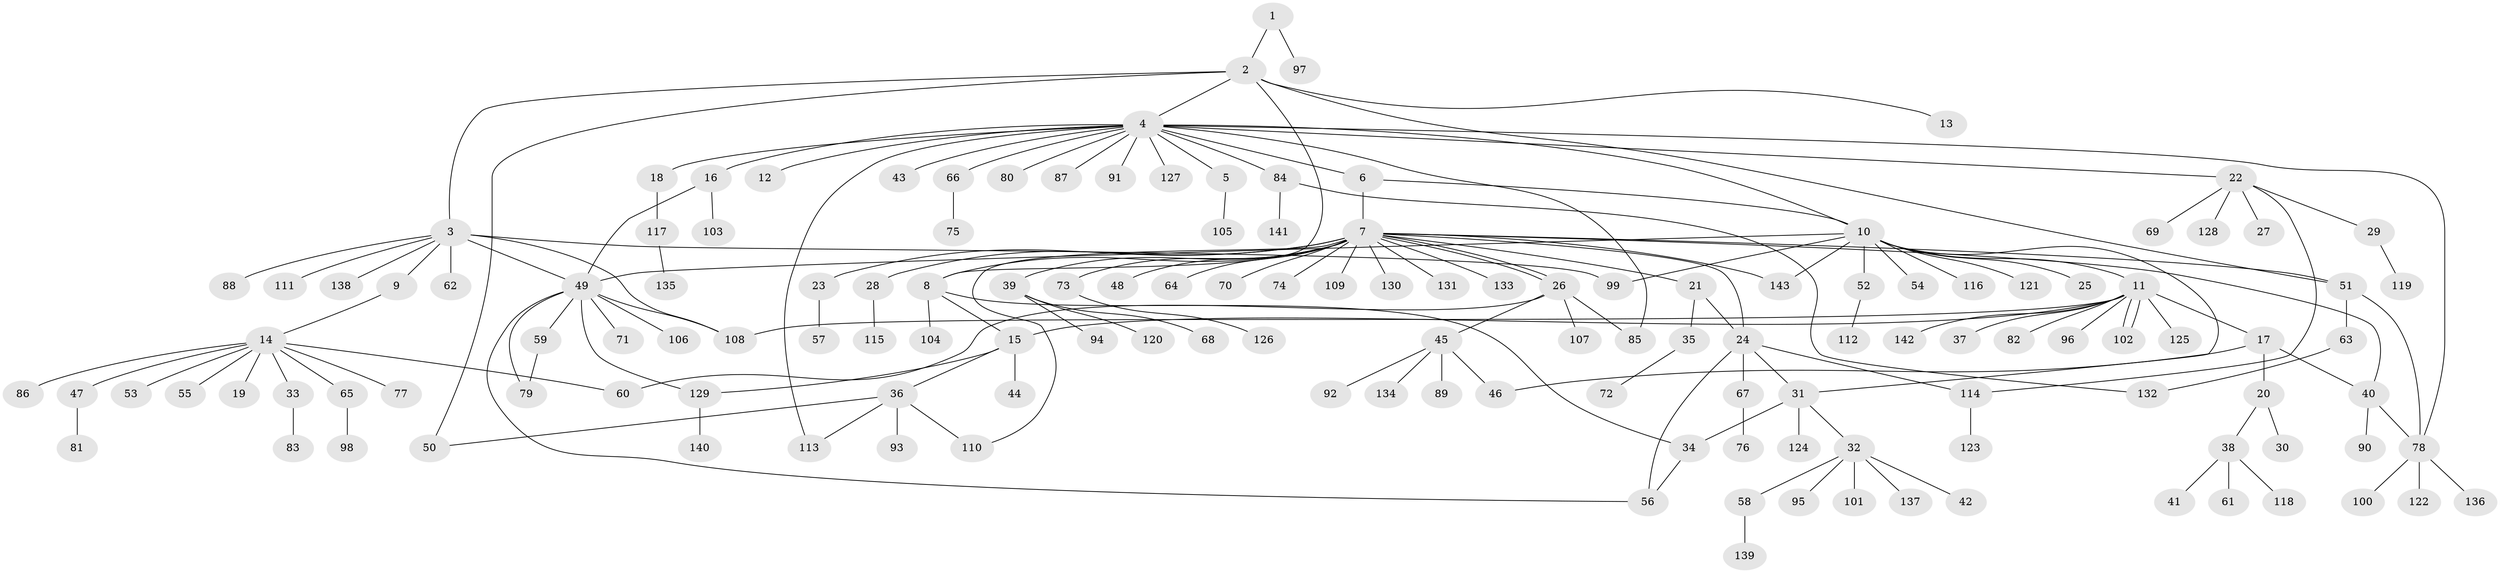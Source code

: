 // coarse degree distribution, {2: 0.12790697674418605, 4: 0.09302325581395349, 6: 0.03488372093023256, 5: 0.023255813953488372, 1: 0.5813953488372093, 9: 0.011627906976744186, 3: 0.05813953488372093, 16: 0.011627906976744186, 7: 0.023255813953488372, 10: 0.011627906976744186, 8: 0.011627906976744186, 18: 0.011627906976744186}
// Generated by graph-tools (version 1.1) at 2025/36/03/04/25 23:36:48]
// undirected, 143 vertices, 172 edges
graph export_dot {
  node [color=gray90,style=filled];
  1;
  2;
  3;
  4;
  5;
  6;
  7;
  8;
  9;
  10;
  11;
  12;
  13;
  14;
  15;
  16;
  17;
  18;
  19;
  20;
  21;
  22;
  23;
  24;
  25;
  26;
  27;
  28;
  29;
  30;
  31;
  32;
  33;
  34;
  35;
  36;
  37;
  38;
  39;
  40;
  41;
  42;
  43;
  44;
  45;
  46;
  47;
  48;
  49;
  50;
  51;
  52;
  53;
  54;
  55;
  56;
  57;
  58;
  59;
  60;
  61;
  62;
  63;
  64;
  65;
  66;
  67;
  68;
  69;
  70;
  71;
  72;
  73;
  74;
  75;
  76;
  77;
  78;
  79;
  80;
  81;
  82;
  83;
  84;
  85;
  86;
  87;
  88;
  89;
  90;
  91;
  92;
  93;
  94;
  95;
  96;
  97;
  98;
  99;
  100;
  101;
  102;
  103;
  104;
  105;
  106;
  107;
  108;
  109;
  110;
  111;
  112;
  113;
  114;
  115;
  116;
  117;
  118;
  119;
  120;
  121;
  122;
  123;
  124;
  125;
  126;
  127;
  128;
  129;
  130;
  131;
  132;
  133;
  134;
  135;
  136;
  137;
  138;
  139;
  140;
  141;
  142;
  143;
  1 -- 2;
  1 -- 97;
  2 -- 3;
  2 -- 4;
  2 -- 8;
  2 -- 13;
  2 -- 50;
  2 -- 51;
  3 -- 9;
  3 -- 49;
  3 -- 62;
  3 -- 88;
  3 -- 99;
  3 -- 108;
  3 -- 111;
  3 -- 138;
  4 -- 5;
  4 -- 6;
  4 -- 10;
  4 -- 12;
  4 -- 16;
  4 -- 18;
  4 -- 22;
  4 -- 43;
  4 -- 66;
  4 -- 78;
  4 -- 80;
  4 -- 84;
  4 -- 85;
  4 -- 87;
  4 -- 91;
  4 -- 113;
  4 -- 127;
  5 -- 105;
  6 -- 7;
  6 -- 10;
  7 -- 8;
  7 -- 21;
  7 -- 23;
  7 -- 24;
  7 -- 26;
  7 -- 26;
  7 -- 28;
  7 -- 39;
  7 -- 40;
  7 -- 48;
  7 -- 51;
  7 -- 64;
  7 -- 70;
  7 -- 73;
  7 -- 74;
  7 -- 109;
  7 -- 110;
  7 -- 130;
  7 -- 131;
  7 -- 133;
  7 -- 143;
  8 -- 15;
  8 -- 34;
  8 -- 104;
  9 -- 14;
  10 -- 11;
  10 -- 25;
  10 -- 31;
  10 -- 49;
  10 -- 52;
  10 -- 54;
  10 -- 99;
  10 -- 116;
  10 -- 121;
  10 -- 143;
  11 -- 15;
  11 -- 17;
  11 -- 37;
  11 -- 82;
  11 -- 96;
  11 -- 102;
  11 -- 102;
  11 -- 108;
  11 -- 125;
  11 -- 142;
  14 -- 19;
  14 -- 33;
  14 -- 47;
  14 -- 53;
  14 -- 55;
  14 -- 60;
  14 -- 65;
  14 -- 77;
  14 -- 86;
  15 -- 36;
  15 -- 44;
  15 -- 129;
  16 -- 49;
  16 -- 103;
  17 -- 20;
  17 -- 40;
  17 -- 46;
  18 -- 117;
  20 -- 30;
  20 -- 38;
  21 -- 24;
  21 -- 35;
  22 -- 27;
  22 -- 29;
  22 -- 69;
  22 -- 114;
  22 -- 128;
  23 -- 57;
  24 -- 31;
  24 -- 56;
  24 -- 67;
  24 -- 114;
  26 -- 45;
  26 -- 60;
  26 -- 85;
  26 -- 107;
  28 -- 115;
  29 -- 119;
  31 -- 32;
  31 -- 34;
  31 -- 124;
  32 -- 42;
  32 -- 58;
  32 -- 95;
  32 -- 101;
  32 -- 137;
  33 -- 83;
  34 -- 56;
  35 -- 72;
  36 -- 50;
  36 -- 93;
  36 -- 110;
  36 -- 113;
  38 -- 41;
  38 -- 61;
  38 -- 118;
  39 -- 68;
  39 -- 94;
  39 -- 120;
  40 -- 78;
  40 -- 90;
  45 -- 46;
  45 -- 89;
  45 -- 92;
  45 -- 134;
  47 -- 81;
  49 -- 56;
  49 -- 59;
  49 -- 71;
  49 -- 79;
  49 -- 106;
  49 -- 108;
  49 -- 129;
  51 -- 63;
  51 -- 78;
  52 -- 112;
  58 -- 139;
  59 -- 79;
  63 -- 132;
  65 -- 98;
  66 -- 75;
  67 -- 76;
  73 -- 126;
  78 -- 100;
  78 -- 122;
  78 -- 136;
  84 -- 132;
  84 -- 141;
  114 -- 123;
  117 -- 135;
  129 -- 140;
}
